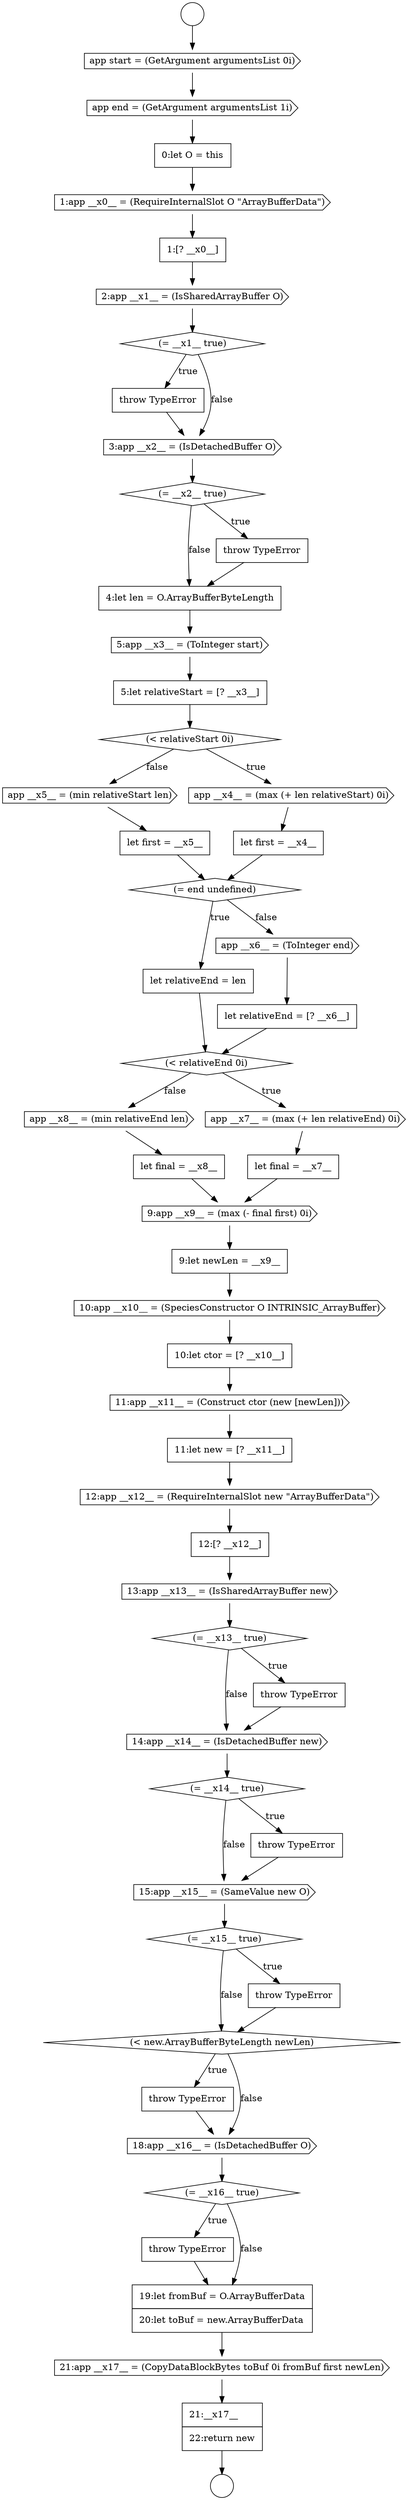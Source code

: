 digraph {
  node17462 [shape=none, margin=0, label=<<font color="black">
    <table border="0" cellborder="1" cellspacing="0" cellpadding="10">
      <tr><td align="left">9:let newLen = __x9__</td></tr>
    </table>
  </font>> color="black" fillcolor="white" style=filled]
  node17478 [shape=diamond, label=<<font color="black">(&lt; new.ArrayBufferByteLength newLen)</font>> color="black" fillcolor="white" style=filled]
  node17450 [shape=cds, label=<<font color="black">app __x5__ = (min relativeStart len)</font>> color="black" fillcolor="white" style=filled]
  node17482 [shape=none, margin=0, label=<<font color="black">
    <table border="0" cellborder="1" cellspacing="0" cellpadding="10">
      <tr><td align="left">throw TypeError</td></tr>
    </table>
  </font>> color="black" fillcolor="white" style=filled]
  node17444 [shape=none, margin=0, label=<<font color="black">
    <table border="0" cellborder="1" cellspacing="0" cellpadding="10">
      <tr><td align="left">4:let len = O.ArrayBufferByteLength</td></tr>
    </table>
  </font>> color="black" fillcolor="white" style=filled]
  node17472 [shape=cds, label=<<font color="black">14:app __x14__ = (IsDetachedBuffer new)</font>> color="black" fillcolor="white" style=filled]
  node17435 [shape=none, margin=0, label=<<font color="black">
    <table border="0" cellborder="1" cellspacing="0" cellpadding="10">
      <tr><td align="left">0:let O = this</td></tr>
    </table>
  </font>> color="black" fillcolor="white" style=filled]
  node17479 [shape=none, margin=0, label=<<font color="black">
    <table border="0" cellborder="1" cellspacing="0" cellpadding="10">
      <tr><td align="left">throw TypeError</td></tr>
    </table>
  </font>> color="black" fillcolor="white" style=filled]
  node17443 [shape=none, margin=0, label=<<font color="black">
    <table border="0" cellborder="1" cellspacing="0" cellpadding="10">
      <tr><td align="left">throw TypeError</td></tr>
    </table>
  </font>> color="black" fillcolor="white" style=filled]
  node17484 [shape=cds, label=<<font color="black">21:app __x17__ = (CopyDataBlockBytes toBuf 0i fromBuf first newLen)</font>> color="black" fillcolor="white" style=filled]
  node17437 [shape=none, margin=0, label=<<font color="black">
    <table border="0" cellborder="1" cellspacing="0" cellpadding="10">
      <tr><td align="left">1:[? __x0__]</td></tr>
    </table>
  </font>> color="black" fillcolor="white" style=filled]
  node17473 [shape=diamond, label=<<font color="black">(= __x14__ true)</font>> color="black" fillcolor="white" style=filled]
  node17446 [shape=none, margin=0, label=<<font color="black">
    <table border="0" cellborder="1" cellspacing="0" cellpadding="10">
      <tr><td align="left">5:let relativeStart = [? __x3__]</td></tr>
    </table>
  </font>> color="black" fillcolor="white" style=filled]
  node17433 [shape=cds, label=<<font color="black">app start = (GetArgument argumentsList 0i)</font>> color="black" fillcolor="white" style=filled]
  node17475 [shape=cds, label=<<font color="black">15:app __x15__ = (SameValue new O)</font>> color="black" fillcolor="white" style=filled]
  node17463 [shape=cds, label=<<font color="black">10:app __x10__ = (SpeciesConstructor O INTRINSIC_ArrayBuffer)</font>> color="black" fillcolor="white" style=filled]
  node17449 [shape=none, margin=0, label=<<font color="black">
    <table border="0" cellborder="1" cellspacing="0" cellpadding="10">
      <tr><td align="left">let first = __x4__</td></tr>
    </table>
  </font>> color="black" fillcolor="white" style=filled]
  node17481 [shape=diamond, label=<<font color="black">(= __x16__ true)</font>> color="black" fillcolor="white" style=filled]
  node17466 [shape=none, margin=0, label=<<font color="black">
    <table border="0" cellborder="1" cellspacing="0" cellpadding="10">
      <tr><td align="left">11:let new = [? __x11__]</td></tr>
    </table>
  </font>> color="black" fillcolor="white" style=filled]
  node17459 [shape=cds, label=<<font color="black">app __x8__ = (min relativeEnd len)</font>> color="black" fillcolor="white" style=filled]
  node17432 [shape=circle label=" " color="black" fillcolor="white" style=filled]
  node17453 [shape=none, margin=0, label=<<font color="black">
    <table border="0" cellborder="1" cellspacing="0" cellpadding="10">
      <tr><td align="left">let relativeEnd = len</td></tr>
    </table>
  </font>> color="black" fillcolor="white" style=filled]
  node17485 [shape=none, margin=0, label=<<font color="black">
    <table border="0" cellborder="1" cellspacing="0" cellpadding="10">
      <tr><td align="left">21:__x17__</td></tr>
      <tr><td align="left">22:return new</td></tr>
    </table>
  </font>> color="black" fillcolor="white" style=filled]
  node17470 [shape=diamond, label=<<font color="black">(= __x13__ true)</font>> color="black" fillcolor="white" style=filled]
  node17442 [shape=diamond, label=<<font color="black">(= __x2__ true)</font>> color="black" fillcolor="white" style=filled]
  node17440 [shape=none, margin=0, label=<<font color="black">
    <table border="0" cellborder="1" cellspacing="0" cellpadding="10">
      <tr><td align="left">throw TypeError</td></tr>
    </table>
  </font>> color="black" fillcolor="white" style=filled]
  node17467 [shape=cds, label=<<font color="black">12:app __x12__ = (RequireInternalSlot new &quot;ArrayBufferData&quot;)</font>> color="black" fillcolor="white" style=filled]
  node17445 [shape=cds, label=<<font color="black">5:app __x3__ = (ToInteger start)</font>> color="black" fillcolor="white" style=filled]
  node17477 [shape=none, margin=0, label=<<font color="black">
    <table border="0" cellborder="1" cellspacing="0" cellpadding="10">
      <tr><td align="left">throw TypeError</td></tr>
    </table>
  </font>> color="black" fillcolor="white" style=filled]
  node17471 [shape=none, margin=0, label=<<font color="black">
    <table border="0" cellborder="1" cellspacing="0" cellpadding="10">
      <tr><td align="left">throw TypeError</td></tr>
    </table>
  </font>> color="black" fillcolor="white" style=filled]
  node17454 [shape=cds, label=<<font color="black">app __x6__ = (ToInteger end)</font>> color="black" fillcolor="white" style=filled]
  node17436 [shape=cds, label=<<font color="black">1:app __x0__ = (RequireInternalSlot O &quot;ArrayBufferData&quot;)</font>> color="black" fillcolor="white" style=filled]
  node17439 [shape=diamond, label=<<font color="black">(= __x1__ true)</font>> color="black" fillcolor="white" style=filled]
  node17468 [shape=none, margin=0, label=<<font color="black">
    <table border="0" cellborder="1" cellspacing="0" cellpadding="10">
      <tr><td align="left">12:[? __x12__]</td></tr>
    </table>
  </font>> color="black" fillcolor="white" style=filled]
  node17480 [shape=cds, label=<<font color="black">18:app __x16__ = (IsDetachedBuffer O)</font>> color="black" fillcolor="white" style=filled]
  node17458 [shape=none, margin=0, label=<<font color="black">
    <table border="0" cellborder="1" cellspacing="0" cellpadding="10">
      <tr><td align="left">let final = __x7__</td></tr>
    </table>
  </font>> color="black" fillcolor="white" style=filled]
  node17451 [shape=none, margin=0, label=<<font color="black">
    <table border="0" cellborder="1" cellspacing="0" cellpadding="10">
      <tr><td align="left">let first = __x5__</td></tr>
    </table>
  </font>> color="black" fillcolor="white" style=filled]
  node17448 [shape=cds, label=<<font color="black">app __x4__ = (max (+ len relativeStart) 0i)</font>> color="black" fillcolor="white" style=filled]
  node17461 [shape=cds, label=<<font color="black">9:app __x9__ = (max (- final first) 0i)</font>> color="black" fillcolor="white" style=filled]
  node17455 [shape=none, margin=0, label=<<font color="black">
    <table border="0" cellborder="1" cellspacing="0" cellpadding="10">
      <tr><td align="left">let relativeEnd = [? __x6__]</td></tr>
    </table>
  </font>> color="black" fillcolor="white" style=filled]
  node17483 [shape=none, margin=0, label=<<font color="black">
    <table border="0" cellborder="1" cellspacing="0" cellpadding="10">
      <tr><td align="left">19:let fromBuf = O.ArrayBufferData</td></tr>
      <tr><td align="left">20:let toBuf = new.ArrayBufferData</td></tr>
    </table>
  </font>> color="black" fillcolor="white" style=filled]
  node17452 [shape=diamond, label=<<font color="black">(= end undefined)</font>> color="black" fillcolor="white" style=filled]
  node17438 [shape=cds, label=<<font color="black">2:app __x1__ = (IsSharedArrayBuffer O)</font>> color="black" fillcolor="white" style=filled]
  node17457 [shape=cds, label=<<font color="black">app __x7__ = (max (+ len relativeEnd) 0i)</font>> color="black" fillcolor="white" style=filled]
  node17464 [shape=none, margin=0, label=<<font color="black">
    <table border="0" cellborder="1" cellspacing="0" cellpadding="10">
      <tr><td align="left">10:let ctor = [? __x10__]</td></tr>
    </table>
  </font>> color="black" fillcolor="white" style=filled]
  node17434 [shape=cds, label=<<font color="black">app end = (GetArgument argumentsList 1i)</font>> color="black" fillcolor="white" style=filled]
  node17447 [shape=diamond, label=<<font color="black">(&lt; relativeStart 0i)</font>> color="black" fillcolor="white" style=filled]
  node17474 [shape=none, margin=0, label=<<font color="black">
    <table border="0" cellborder="1" cellspacing="0" cellpadding="10">
      <tr><td align="left">throw TypeError</td></tr>
    </table>
  </font>> color="black" fillcolor="white" style=filled]
  node17476 [shape=diamond, label=<<font color="black">(= __x15__ true)</font>> color="black" fillcolor="white" style=filled]
  node17460 [shape=none, margin=0, label=<<font color="black">
    <table border="0" cellborder="1" cellspacing="0" cellpadding="10">
      <tr><td align="left">let final = __x8__</td></tr>
    </table>
  </font>> color="black" fillcolor="white" style=filled]
  node17431 [shape=circle label=" " color="black" fillcolor="white" style=filled]
  node17465 [shape=cds, label=<<font color="black">11:app __x11__ = (Construct ctor (new [newLen]))</font>> color="black" fillcolor="white" style=filled]
  node17441 [shape=cds, label=<<font color="black">3:app __x2__ = (IsDetachedBuffer O)</font>> color="black" fillcolor="white" style=filled]
  node17456 [shape=diamond, label=<<font color="black">(&lt; relativeEnd 0i)</font>> color="black" fillcolor="white" style=filled]
  node17469 [shape=cds, label=<<font color="black">13:app __x13__ = (IsSharedArrayBuffer new)</font>> color="black" fillcolor="white" style=filled]
  node17481 -> node17482 [label=<<font color="black">true</font>> color="black"]
  node17481 -> node17483 [label=<<font color="black">false</font>> color="black"]
  node17470 -> node17471 [label=<<font color="black">true</font>> color="black"]
  node17470 -> node17472 [label=<<font color="black">false</font>> color="black"]
  node17453 -> node17456 [ color="black"]
  node17457 -> node17458 [ color="black"]
  node17442 -> node17443 [label=<<font color="black">true</font>> color="black"]
  node17442 -> node17444 [label=<<font color="black">false</font>> color="black"]
  node17477 -> node17478 [ color="black"]
  node17480 -> node17481 [ color="black"]
  node17451 -> node17452 [ color="black"]
  node17454 -> node17455 [ color="black"]
  node17467 -> node17468 [ color="black"]
  node17476 -> node17477 [label=<<font color="black">true</font>> color="black"]
  node17476 -> node17478 [label=<<font color="black">false</font>> color="black"]
  node17444 -> node17445 [ color="black"]
  node17443 -> node17444 [ color="black"]
  node17448 -> node17449 [ color="black"]
  node17456 -> node17457 [label=<<font color="black">true</font>> color="black"]
  node17456 -> node17459 [label=<<font color="black">false</font>> color="black"]
  node17466 -> node17467 [ color="black"]
  node17460 -> node17461 [ color="black"]
  node17471 -> node17472 [ color="black"]
  node17464 -> node17465 [ color="black"]
  node17439 -> node17440 [label=<<font color="black">true</font>> color="black"]
  node17439 -> node17441 [label=<<font color="black">false</font>> color="black"]
  node17436 -> node17437 [ color="black"]
  node17445 -> node17446 [ color="black"]
  node17438 -> node17439 [ color="black"]
  node17459 -> node17460 [ color="black"]
  node17472 -> node17473 [ color="black"]
  node17449 -> node17452 [ color="black"]
  node17455 -> node17456 [ color="black"]
  node17469 -> node17470 [ color="black"]
  node17452 -> node17453 [label=<<font color="black">true</font>> color="black"]
  node17452 -> node17454 [label=<<font color="black">false</font>> color="black"]
  node17440 -> node17441 [ color="black"]
  node17473 -> node17474 [label=<<font color="black">true</font>> color="black"]
  node17473 -> node17475 [label=<<font color="black">false</font>> color="black"]
  node17446 -> node17447 [ color="black"]
  node17475 -> node17476 [ color="black"]
  node17431 -> node17433 [ color="black"]
  node17468 -> node17469 [ color="black"]
  node17450 -> node17451 [ color="black"]
  node17447 -> node17448 [label=<<font color="black">true</font>> color="black"]
  node17447 -> node17450 [label=<<font color="black">false</font>> color="black"]
  node17474 -> node17475 [ color="black"]
  node17463 -> node17464 [ color="black"]
  node17433 -> node17434 [ color="black"]
  node17484 -> node17485 [ color="black"]
  node17465 -> node17466 [ color="black"]
  node17479 -> node17480 [ color="black"]
  node17483 -> node17484 [ color="black"]
  node17461 -> node17462 [ color="black"]
  node17435 -> node17436 [ color="black"]
  node17437 -> node17438 [ color="black"]
  node17478 -> node17479 [label=<<font color="black">true</font>> color="black"]
  node17478 -> node17480 [label=<<font color="black">false</font>> color="black"]
  node17458 -> node17461 [ color="black"]
  node17434 -> node17435 [ color="black"]
  node17462 -> node17463 [ color="black"]
  node17485 -> node17432 [ color="black"]
  node17441 -> node17442 [ color="black"]
  node17482 -> node17483 [ color="black"]
}
